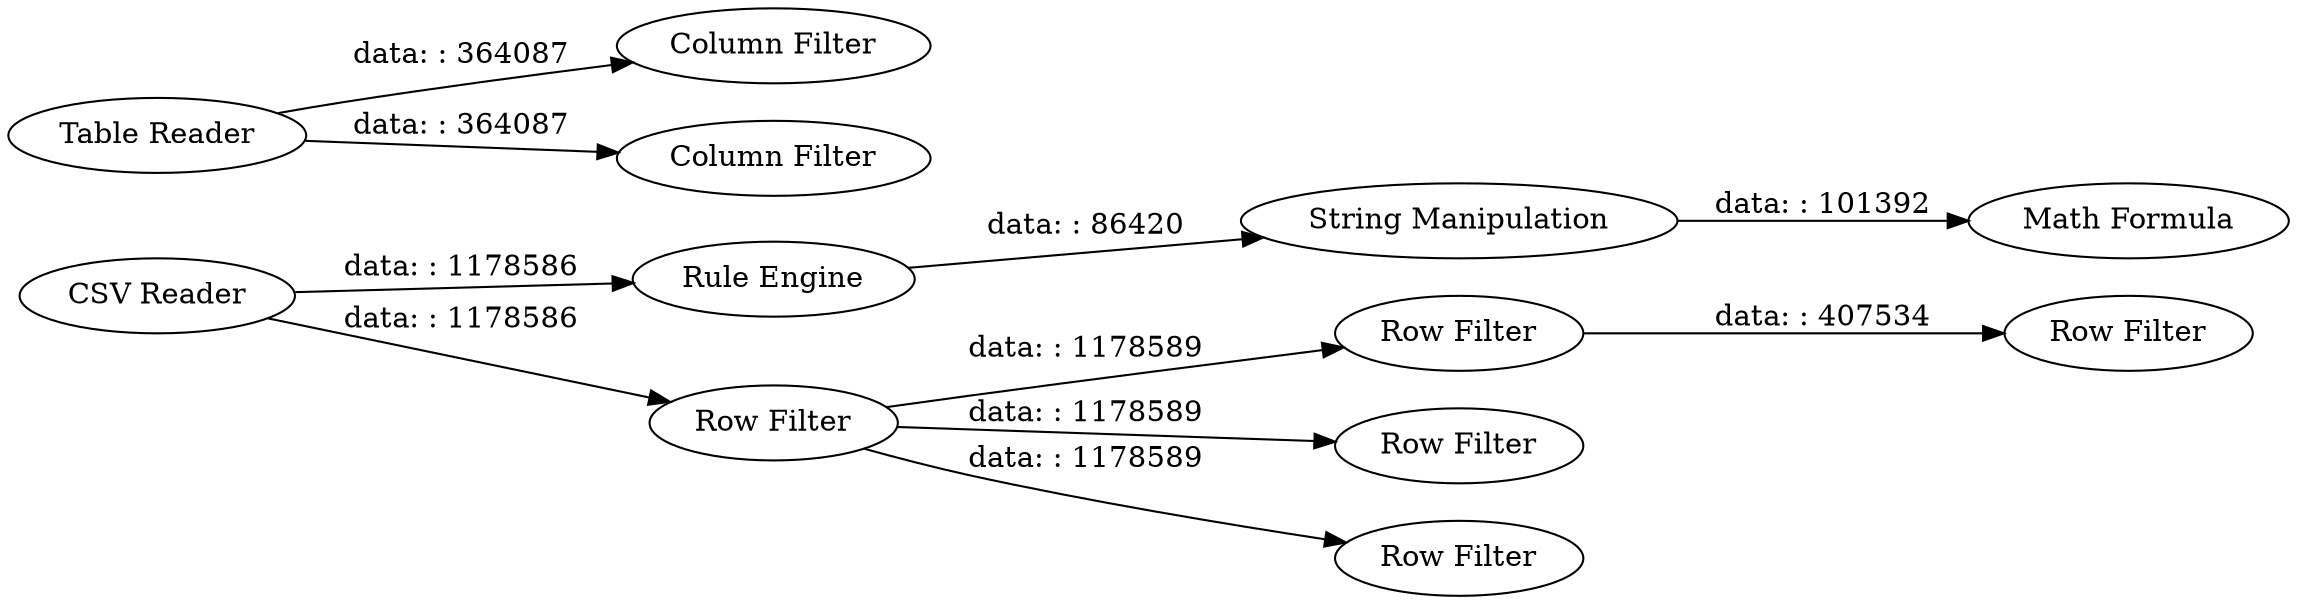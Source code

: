 digraph {
	"5767943111549468753_34" [label="Rule Engine"]
	"5767943111549468753_29" [label="Row Filter"]
	"5767943111549468753_26" [label="Table Reader"]
	"5767943111549468753_28" [label="Row Filter"]
	"5767943111549468753_32" [label="Column Filter"]
	"5767943111549468753_30" [label="Row Filter"]
	"5767943111549468753_36" [label="Math Formula"]
	"5767943111549468753_35" [label="String Manipulation"]
	"5767943111549468753_31" [label="Row Filter"]
	"5767943111549468753_33" [label="Column Filter"]
	"5767943111549468753_25" [label="CSV Reader"]
	"5767943111549468753_27" [label="Row Filter"]
	"5767943111549468753_25" -> "5767943111549468753_34" [label="data: : 1178586"]
	"5767943111549468753_25" -> "5767943111549468753_27" [label="data: : 1178586"]
	"5767943111549468753_27" -> "5767943111549468753_31" [label="data: : 1178589"]
	"5767943111549468753_27" -> "5767943111549468753_28" [label="data: : 1178589"]
	"5767943111549468753_26" -> "5767943111549468753_32" [label="data: : 364087"]
	"5767943111549468753_27" -> "5767943111549468753_29" [label="data: : 1178589"]
	"5767943111549468753_34" -> "5767943111549468753_35" [label="data: : 86420"]
	"5767943111549468753_35" -> "5767943111549468753_36" [label="data: : 101392"]
	"5767943111549468753_29" -> "5767943111549468753_30" [label="data: : 407534"]
	"5767943111549468753_26" -> "5767943111549468753_33" [label="data: : 364087"]
	rankdir=LR
}
